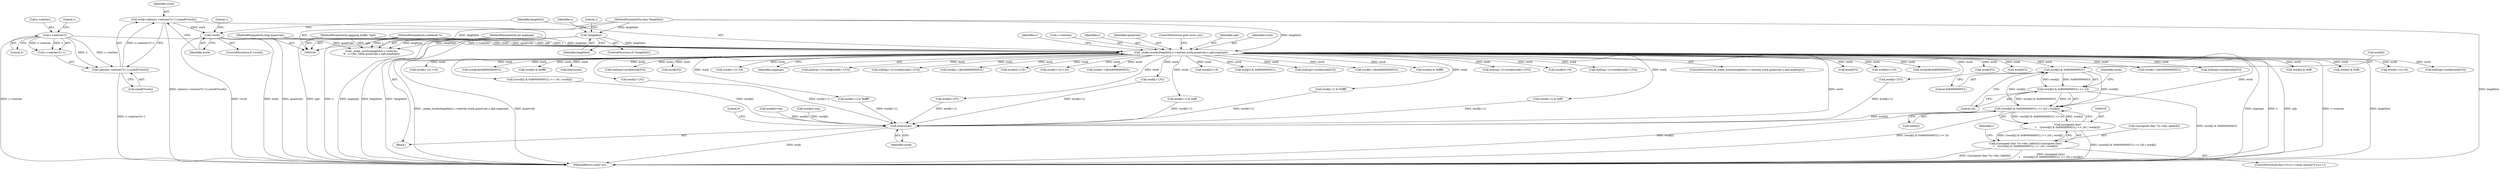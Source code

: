 digraph "0_Android_eeb4e45d5683f88488c083ecf142dc89bc3f0b47@pointer" {
"1000321" [label="(Call,work[i] & 0x80000000UL)"];
"1000210" [label="(Call,_make_words(lengthlist,s->entries,work,quantvals,s,opb,maptype))"];
"1000114" [label="(Call,!lengthlist)"];
"1000106" [label="(MethodParameterIn,char *lengthlist)"];
"1000195" [label="(Call,s->entries*2)"];
"1000205" [label="(Call,!work)"];
"1000191" [label="(Call,work=calloc((s->entries*2+1),sizeof(*work)))"];
"1000193" [label="(Call,calloc((s->entries*2+1),sizeof(*work)))"];
"1000107" [label="(MethodParameterIn,long quantvals)"];
"1000105" [label="(MethodParameterIn,codebook *s)"];
"1000108" [label="(MethodParameterIn,oggpack_buffer *opb)"];
"1000109" [label="(MethodParameterIn,int maptype)"];
"1000319" [label="(Call,((work[i] & 0x80000000UL) >> 24) | work[i])"];
"1000320" [label="(Call,(work[i] & 0x80000000UL) >> 24)"];
"1000321" [label="(Call,work[i] & 0x80000000UL)"];
"1000317" [label="(Call,(unsigned char)\n\t    (((work[i] & 0x80000000UL) >> 24) | work[i]))"];
"1000309" [label="(Call,((unsigned char *)s->dec_table)[i]=(unsigned char)\n\t    (((work[i] & 0x80000000UL) >> 24) | work[i]))"];
"1000856" [label="(Call,free(work))"];
"1000224" [label="(Identifier,s)"];
"1000204" [label="(ControlStructure,if (!work))"];
"1000438" [label="(Call,work[i]>>8)"];
"1000359" [label="(Call,work[i] & 0x80000000UL)"];
"1000544" [label="(Call,out[top]=work[work[i]*2])"];
"1000768" [label="(Call,work[i+1]&0x80000000UL)"];
"1000760" [label="(Call,work[i] & 0xffff)"];
"1000357" [label="(Call,((work[i] & 0x80000000UL) >> 16) | work[i])"];
"1000609" [label="(Call,work[i+1]*2)"];
"1000739" [label="(Call,out[top+1]=work[work[i+1]*2])"];
"1000201" [label="(Call,sizeof(*work))"];
"1000747" [label="(Call,work[i+1]*2)"];
"1000497" [label="(Call,work[i]>>8)"];
"1000109" [label="(MethodParameterIn,int maptype)"];
"1000325" [label="(Literal,0x80000000UL)"];
"1000836" [label="(Call,out[top+1]=work[work[i+1]*2])"];
"1000308" [label="(Identifier,i)"];
"1000322" [label="(Call,work[i])"];
"1000199" [label="(Literal,2)"];
"1000813" [label="(Call,work[i+1] & 0xffff)"];
"1000209" [label="(ControlStructure,if(_make_words(lengthlist,s->entries,work,quantvals,s,opb,maptype)))"];
"1000596" [label="(Call,work[i]*2)"];
"1000732" [label="(Call,work[i]>>16)"];
"1000857" [label="(Identifier,work)"];
"1000194" [label="(Call,s->entries*2+1)"];
"1000649" [label="(Call,work[i]&0x80000000UL)"];
"1000859" [label="(Literal,0)"];
"1000115" [label="(Identifier,lengthlist)"];
"1000212" [label="(Call,s->entries)"];
"1000191" [label="(Call,work=calloc((s->entries*2+1),sizeof(*work)))"];
"1000105" [label="(MethodParameterIn,codebook *s)"];
"1000217" [label="(Identifier,s)"];
"1000327" [label="(Call,work[i])"];
"1000550" [label="(Call,work[i]*2)"];
"1000117" [label="(Literal,1)"];
"1000107" [label="(MethodParameterIn,long quantvals)"];
"1000831" [label="(Call,work[i]*2)"];
"1000326" [label="(Literal,24)"];
"1000656" [label="(Call,work[i+1]&0x80000000UL)"];
"1000216" [label="(Identifier,quantvals)"];
"1000779" [label="(Call,out[top]=work[work[i]*2])"];
"1000865" [label="(MethodReturn,static int)"];
"1000114" [label="(Call,!lengthlist)"];
"1000856" [label="(Call,free(work))"];
"1000200" [label="(Literal,1)"];
"1000525" [label="(Call,work[i] & 0xff)"];
"1000309" [label="(Call,((unsigned char *)s->dec_table)[i]=(unsigned char)\n\t    (((work[i] & 0x80000000UL) >> 24) | work[i]))"];
"1000195" [label="(Call,s->entries*2)"];
"1000110" [label="(Block,)"];
"1000211" [label="(Identifier,lengthlist)"];
"1000844" [label="(Call,work[i+1]*2)"];
"1000108" [label="(MethodParameterIn,oggpack_buffer *opb)"];
"1000468" [label="(Call,work[i] & 0xff)"];
"1000121" [label="(Identifier,s)"];
"1000196" [label="(Call,s->entries)"];
"1000479" [label="(Call,work[i+1] & 0xff)"];
"1000149" [label="(Call,_make_words(lengthlist,s->entries,\n\t\t   s->dec_table,quantvals,s,opb,maptype))"];
"1000563" [label="(Call,work[i+1]>>8)"];
"1000193" [label="(Call,calloc((s->entries*2+1),sizeof(*work)))"];
"1000590" [label="(Call,out[top]=work[work[i]*2])"];
"1000798" [label="(Call,work[i+1]>>16)"];
"1000512" [label="(Call,work[i+1]*2)"];
"1000320" [label="(Call,(work[i] & 0x80000000UL) >> 24)"];
"1000414" [label="(Call,work[i]&0x80000000UL)"];
"1000294" [label="(ControlStructure,for(i=0;i<s->used_entries*2-2;i++))"];
"1000192" [label="(Identifier,work)"];
"1000321" [label="(Call,work[i] & 0x80000000UL)"];
"1000703" [label="(Call,work[i] & 0xffff)"];
"1000220" [label="(ControlStructure,goto error_out;)"];
"1000218" [label="(Identifier,opb)"];
"1000210" [label="(Call,_make_words(lengthlist,s->entries,work,quantvals,s,opb,maptype))"];
"1000861" [label="(Call,free(work))"];
"1000714" [label="(Call,work[i+1] & 0xffff)"];
"1000825" [label="(Call,out[top]=work[work[i]*2])"];
"1000785" [label="(Call,work[i]*2)"];
"1000851" [label="(Call,work[i]=top)"];
"1000578" [label="(Call,work[i+1] & 0xff)"];
"1000453" [label="(Call,work[i+1]>>8)"];
"1000219" [label="(Identifier,maptype)"];
"1000205" [label="(Call,!work)"];
"1000601" [label="(Call,out[top+1]=work[work[i+1]*2])"];
"1000328" [label="(Identifier,work)"];
"1000106" [label="(MethodParameterIn,char *lengthlist)"];
"1000616" [label="(Call,work[i]=top)"];
"1000215" [label="(Identifier,work)"];
"1000206" [label="(Identifier,work)"];
"1000319" [label="(Call,((work[i] & 0x80000000UL) >> 24) | work[i])"];
"1000113" [label="(ControlStructure,if (!lengthlist))"];
"1000504" [label="(Call,out[top+1]=work[work[i+1]*2])"];
"1000421" [label="(Call,work[i+1]&0x80000000UL)"];
"1000317" [label="(Call,(unsigned char)\n\t    (((work[i] & 0x80000000UL) >> 24) | work[i]))"];
"1000673" [label="(Call,work[i]>>16)"];
"1000208" [label="(Literal,1)"];
"1000688" [label="(Call,work[i+1]>>16)"];
"1000310" [label="(Call,((unsigned char *)s->dec_table)[i])"];
"1000533" [label="(Call,work[i+1]&0x80000000UL)"];
"1000321" -> "1000320"  [label="AST: "];
"1000321" -> "1000325"  [label="CFG: "];
"1000322" -> "1000321"  [label="AST: "];
"1000325" -> "1000321"  [label="AST: "];
"1000326" -> "1000321"  [label="CFG: "];
"1000321" -> "1000320"  [label="DDG: work[i]"];
"1000321" -> "1000320"  [label="DDG: 0x80000000UL"];
"1000210" -> "1000321"  [label="DDG: work"];
"1000319" -> "1000321"  [label="DDG: work[i]"];
"1000321" -> "1000319"  [label="DDG: work[i]"];
"1000210" -> "1000209"  [label="AST: "];
"1000210" -> "1000219"  [label="CFG: "];
"1000211" -> "1000210"  [label="AST: "];
"1000212" -> "1000210"  [label="AST: "];
"1000215" -> "1000210"  [label="AST: "];
"1000216" -> "1000210"  [label="AST: "];
"1000217" -> "1000210"  [label="AST: "];
"1000218" -> "1000210"  [label="AST: "];
"1000219" -> "1000210"  [label="AST: "];
"1000220" -> "1000210"  [label="CFG: "];
"1000224" -> "1000210"  [label="CFG: "];
"1000210" -> "1000865"  [label="DDG: _make_words(lengthlist,s->entries,work,quantvals,s,opb,maptype)"];
"1000210" -> "1000865"  [label="DDG: quantvals"];
"1000210" -> "1000865"  [label="DDG: maptype"];
"1000210" -> "1000865"  [label="DDG: s"];
"1000210" -> "1000865"  [label="DDG: opb"];
"1000210" -> "1000865"  [label="DDG: s->entries"];
"1000210" -> "1000865"  [label="DDG: lengthlist"];
"1000114" -> "1000210"  [label="DDG: lengthlist"];
"1000106" -> "1000210"  [label="DDG: lengthlist"];
"1000195" -> "1000210"  [label="DDG: s->entries"];
"1000205" -> "1000210"  [label="DDG: work"];
"1000107" -> "1000210"  [label="DDG: quantvals"];
"1000105" -> "1000210"  [label="DDG: s"];
"1000108" -> "1000210"  [label="DDG: opb"];
"1000109" -> "1000210"  [label="DDG: maptype"];
"1000210" -> "1000319"  [label="DDG: work"];
"1000210" -> "1000359"  [label="DDG: work"];
"1000210" -> "1000357"  [label="DDG: work"];
"1000210" -> "1000414"  [label="DDG: work"];
"1000210" -> "1000421"  [label="DDG: work"];
"1000210" -> "1000438"  [label="DDG: work"];
"1000210" -> "1000453"  [label="DDG: work"];
"1000210" -> "1000468"  [label="DDG: work"];
"1000210" -> "1000479"  [label="DDG: work"];
"1000210" -> "1000497"  [label="DDG: work"];
"1000210" -> "1000504"  [label="DDG: work"];
"1000210" -> "1000512"  [label="DDG: work"];
"1000210" -> "1000525"  [label="DDG: work"];
"1000210" -> "1000533"  [label="DDG: work"];
"1000210" -> "1000544"  [label="DDG: work"];
"1000210" -> "1000550"  [label="DDG: work"];
"1000210" -> "1000563"  [label="DDG: work"];
"1000210" -> "1000578"  [label="DDG: work"];
"1000210" -> "1000590"  [label="DDG: work"];
"1000210" -> "1000596"  [label="DDG: work"];
"1000210" -> "1000601"  [label="DDG: work"];
"1000210" -> "1000609"  [label="DDG: work"];
"1000210" -> "1000649"  [label="DDG: work"];
"1000210" -> "1000656"  [label="DDG: work"];
"1000210" -> "1000673"  [label="DDG: work"];
"1000210" -> "1000688"  [label="DDG: work"];
"1000210" -> "1000703"  [label="DDG: work"];
"1000210" -> "1000714"  [label="DDG: work"];
"1000210" -> "1000732"  [label="DDG: work"];
"1000210" -> "1000739"  [label="DDG: work"];
"1000210" -> "1000747"  [label="DDG: work"];
"1000210" -> "1000760"  [label="DDG: work"];
"1000210" -> "1000768"  [label="DDG: work"];
"1000210" -> "1000779"  [label="DDG: work"];
"1000210" -> "1000785"  [label="DDG: work"];
"1000210" -> "1000798"  [label="DDG: work"];
"1000210" -> "1000813"  [label="DDG: work"];
"1000210" -> "1000825"  [label="DDG: work"];
"1000210" -> "1000831"  [label="DDG: work"];
"1000210" -> "1000836"  [label="DDG: work"];
"1000210" -> "1000844"  [label="DDG: work"];
"1000210" -> "1000856"  [label="DDG: work"];
"1000210" -> "1000861"  [label="DDG: work"];
"1000114" -> "1000113"  [label="AST: "];
"1000114" -> "1000115"  [label="CFG: "];
"1000115" -> "1000114"  [label="AST: "];
"1000117" -> "1000114"  [label="CFG: "];
"1000121" -> "1000114"  [label="CFG: "];
"1000114" -> "1000865"  [label="DDG: !lengthlist"];
"1000114" -> "1000865"  [label="DDG: lengthlist"];
"1000106" -> "1000114"  [label="DDG: lengthlist"];
"1000114" -> "1000149"  [label="DDG: lengthlist"];
"1000106" -> "1000104"  [label="AST: "];
"1000106" -> "1000865"  [label="DDG: lengthlist"];
"1000106" -> "1000149"  [label="DDG: lengthlist"];
"1000195" -> "1000194"  [label="AST: "];
"1000195" -> "1000199"  [label="CFG: "];
"1000196" -> "1000195"  [label="AST: "];
"1000199" -> "1000195"  [label="AST: "];
"1000200" -> "1000195"  [label="CFG: "];
"1000195" -> "1000865"  [label="DDG: s->entries"];
"1000195" -> "1000193"  [label="DDG: s->entries"];
"1000195" -> "1000193"  [label="DDG: 2"];
"1000195" -> "1000194"  [label="DDG: s->entries"];
"1000195" -> "1000194"  [label="DDG: 2"];
"1000205" -> "1000204"  [label="AST: "];
"1000205" -> "1000206"  [label="CFG: "];
"1000206" -> "1000205"  [label="AST: "];
"1000208" -> "1000205"  [label="CFG: "];
"1000211" -> "1000205"  [label="CFG: "];
"1000205" -> "1000865"  [label="DDG: work"];
"1000205" -> "1000865"  [label="DDG: !work"];
"1000191" -> "1000205"  [label="DDG: work"];
"1000191" -> "1000110"  [label="AST: "];
"1000191" -> "1000193"  [label="CFG: "];
"1000192" -> "1000191"  [label="AST: "];
"1000193" -> "1000191"  [label="AST: "];
"1000206" -> "1000191"  [label="CFG: "];
"1000191" -> "1000865"  [label="DDG: calloc((s->entries*2+1),sizeof(*work))"];
"1000193" -> "1000191"  [label="DDG: s->entries*2+1"];
"1000193" -> "1000201"  [label="CFG: "];
"1000194" -> "1000193"  [label="AST: "];
"1000201" -> "1000193"  [label="AST: "];
"1000193" -> "1000865"  [label="DDG: s->entries*2+1"];
"1000107" -> "1000104"  [label="AST: "];
"1000107" -> "1000865"  [label="DDG: quantvals"];
"1000107" -> "1000149"  [label="DDG: quantvals"];
"1000105" -> "1000104"  [label="AST: "];
"1000105" -> "1000865"  [label="DDG: s"];
"1000105" -> "1000149"  [label="DDG: s"];
"1000108" -> "1000104"  [label="AST: "];
"1000108" -> "1000865"  [label="DDG: opb"];
"1000108" -> "1000149"  [label="DDG: opb"];
"1000109" -> "1000104"  [label="AST: "];
"1000109" -> "1000865"  [label="DDG: maptype"];
"1000109" -> "1000149"  [label="DDG: maptype"];
"1000319" -> "1000317"  [label="AST: "];
"1000319" -> "1000327"  [label="CFG: "];
"1000320" -> "1000319"  [label="AST: "];
"1000327" -> "1000319"  [label="AST: "];
"1000317" -> "1000319"  [label="CFG: "];
"1000319" -> "1000865"  [label="DDG: work[i]"];
"1000319" -> "1000865"  [label="DDG: (work[i] & 0x80000000UL) >> 24"];
"1000319" -> "1000317"  [label="DDG: (work[i] & 0x80000000UL) >> 24"];
"1000319" -> "1000317"  [label="DDG: work[i]"];
"1000320" -> "1000319"  [label="DDG: work[i] & 0x80000000UL"];
"1000320" -> "1000319"  [label="DDG: 24"];
"1000319" -> "1000856"  [label="DDG: work[i]"];
"1000320" -> "1000326"  [label="CFG: "];
"1000326" -> "1000320"  [label="AST: "];
"1000328" -> "1000320"  [label="CFG: "];
"1000320" -> "1000865"  [label="DDG: work[i] & 0x80000000UL"];
"1000317" -> "1000309"  [label="AST: "];
"1000318" -> "1000317"  [label="AST: "];
"1000309" -> "1000317"  [label="CFG: "];
"1000317" -> "1000865"  [label="DDG: ((work[i] & 0x80000000UL) >> 24) | work[i]"];
"1000317" -> "1000309"  [label="DDG: ((work[i] & 0x80000000UL) >> 24) | work[i]"];
"1000309" -> "1000294"  [label="AST: "];
"1000310" -> "1000309"  [label="AST: "];
"1000308" -> "1000309"  [label="CFG: "];
"1000309" -> "1000865"  [label="DDG: ((unsigned char *)s->dec_table)[i]"];
"1000309" -> "1000865"  [label="DDG: (unsigned char)\n\t    (((work[i] & 0x80000000UL) >> 24) | work[i])"];
"1000856" -> "1000110"  [label="AST: "];
"1000856" -> "1000857"  [label="CFG: "];
"1000857" -> "1000856"  [label="AST: "];
"1000859" -> "1000856"  [label="CFG: "];
"1000856" -> "1000865"  [label="DDG: work"];
"1000714" -> "1000856"  [label="DDG: work[i+1]"];
"1000512" -> "1000856"  [label="DDG: work[i+1]"];
"1000616" -> "1000856"  [label="DDG: work[i]"];
"1000851" -> "1000856"  [label="DDG: work[i]"];
"1000609" -> "1000856"  [label="DDG: work[i+1]"];
"1000813" -> "1000856"  [label="DDG: work[i+1]"];
"1000479" -> "1000856"  [label="DDG: work[i+1]"];
"1000844" -> "1000856"  [label="DDG: work[i+1]"];
"1000578" -> "1000856"  [label="DDG: work[i+1]"];
"1000357" -> "1000856"  [label="DDG: work[i]"];
"1000747" -> "1000856"  [label="DDG: work[i+1]"];
}
